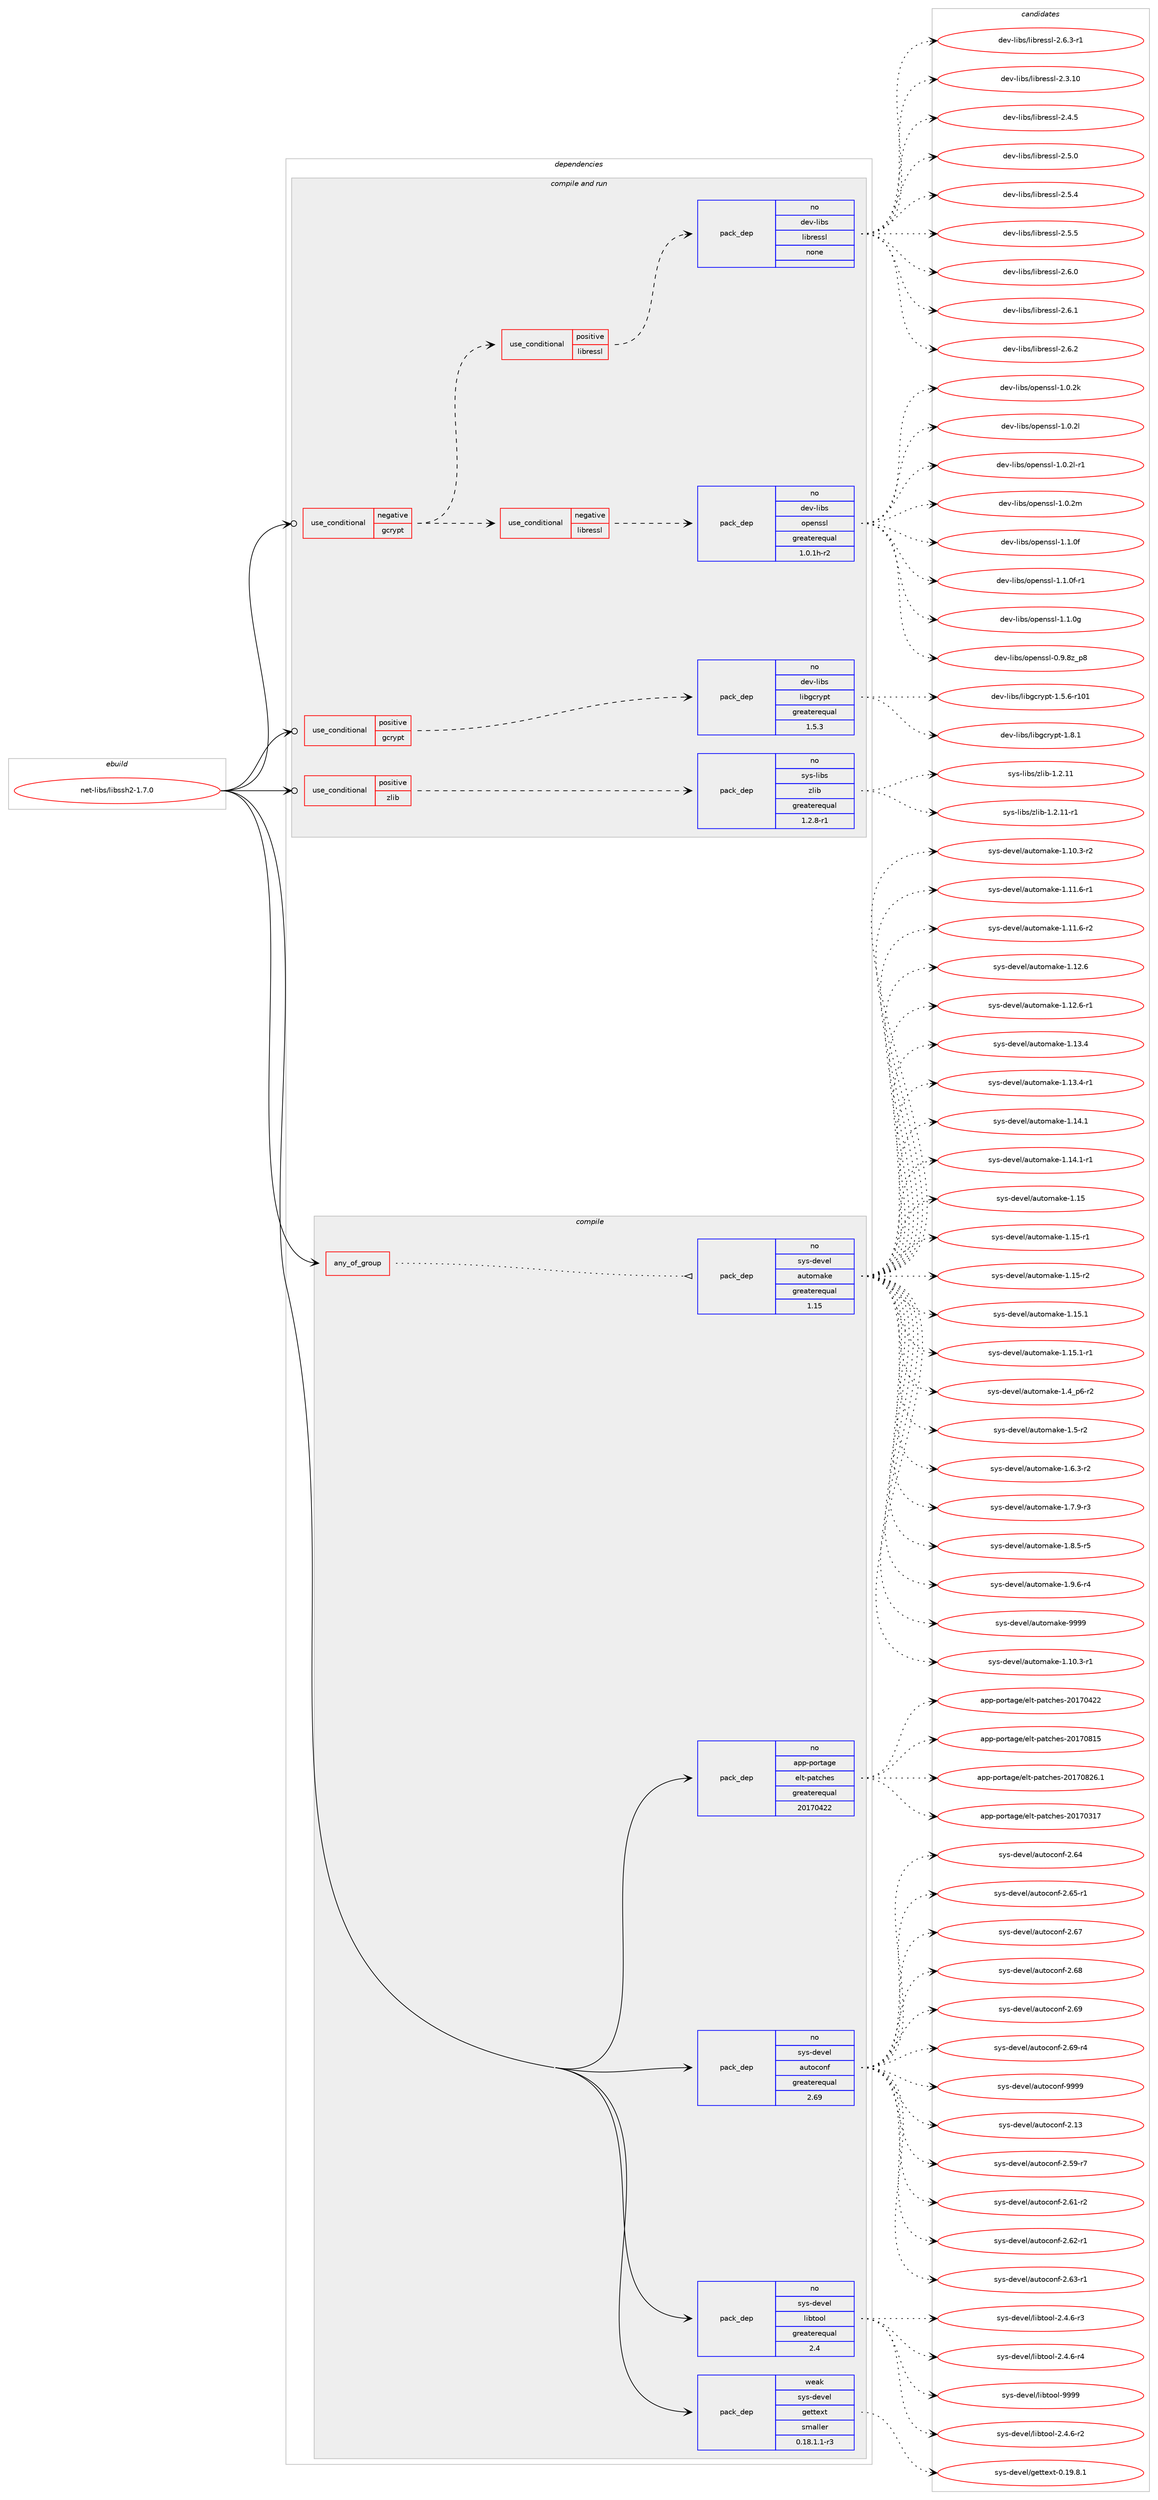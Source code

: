 digraph prolog {

# *************
# Graph options
# *************

newrank=true;
concentrate=true;
compound=true;
graph [rankdir=LR,fontname=Helvetica,fontsize=10,ranksep=1.5];#, ranksep=2.5, nodesep=0.2];
edge  [arrowhead=vee];
node  [fontname=Helvetica,fontsize=10];

# **********
# The ebuild
# **********

subgraph cluster_leftcol {
color=gray;
rank=same;
label=<<i>ebuild</i>>;
id [label="net-libs/libssh2-1.7.0", color=red, width=4, href="../net-libs/libssh2-1.7.0.svg"];
}

# ****************
# The dependencies
# ****************

subgraph cluster_midcol {
color=gray;
label=<<i>dependencies</i>>;
subgraph cluster_compile {
fillcolor="#eeeeee";
style=filled;
label=<<i>compile</i>>;
subgraph any6807 {
dependency418073 [label=<<TABLE BORDER="0" CELLBORDER="1" CELLSPACING="0" CELLPADDING="4"><TR><TD CELLPADDING="10">any_of_group</TD></TR></TABLE>>, shape=none, color=red];subgraph pack307691 {
dependency418074 [label=<<TABLE BORDER="0" CELLBORDER="1" CELLSPACING="0" CELLPADDING="4" WIDTH="220"><TR><TD ROWSPAN="6" CELLPADDING="30">pack_dep</TD></TR><TR><TD WIDTH="110">no</TD></TR><TR><TD>sys-devel</TD></TR><TR><TD>automake</TD></TR><TR><TD>greaterequal</TD></TR><TR><TD>1.15</TD></TR></TABLE>>, shape=none, color=blue];
}
dependency418073:e -> dependency418074:w [weight=20,style="dotted",arrowhead="oinv"];
}
id:e -> dependency418073:w [weight=20,style="solid",arrowhead="vee"];
subgraph pack307692 {
dependency418075 [label=<<TABLE BORDER="0" CELLBORDER="1" CELLSPACING="0" CELLPADDING="4" WIDTH="220"><TR><TD ROWSPAN="6" CELLPADDING="30">pack_dep</TD></TR><TR><TD WIDTH="110">no</TD></TR><TR><TD>app-portage</TD></TR><TR><TD>elt-patches</TD></TR><TR><TD>greaterequal</TD></TR><TR><TD>20170422</TD></TR></TABLE>>, shape=none, color=blue];
}
id:e -> dependency418075:w [weight=20,style="solid",arrowhead="vee"];
subgraph pack307693 {
dependency418076 [label=<<TABLE BORDER="0" CELLBORDER="1" CELLSPACING="0" CELLPADDING="4" WIDTH="220"><TR><TD ROWSPAN="6" CELLPADDING="30">pack_dep</TD></TR><TR><TD WIDTH="110">no</TD></TR><TR><TD>sys-devel</TD></TR><TR><TD>autoconf</TD></TR><TR><TD>greaterequal</TD></TR><TR><TD>2.69</TD></TR></TABLE>>, shape=none, color=blue];
}
id:e -> dependency418076:w [weight=20,style="solid",arrowhead="vee"];
subgraph pack307694 {
dependency418077 [label=<<TABLE BORDER="0" CELLBORDER="1" CELLSPACING="0" CELLPADDING="4" WIDTH="220"><TR><TD ROWSPAN="6" CELLPADDING="30">pack_dep</TD></TR><TR><TD WIDTH="110">no</TD></TR><TR><TD>sys-devel</TD></TR><TR><TD>libtool</TD></TR><TR><TD>greaterequal</TD></TR><TR><TD>2.4</TD></TR></TABLE>>, shape=none, color=blue];
}
id:e -> dependency418077:w [weight=20,style="solid",arrowhead="vee"];
subgraph pack307695 {
dependency418078 [label=<<TABLE BORDER="0" CELLBORDER="1" CELLSPACING="0" CELLPADDING="4" WIDTH="220"><TR><TD ROWSPAN="6" CELLPADDING="30">pack_dep</TD></TR><TR><TD WIDTH="110">weak</TD></TR><TR><TD>sys-devel</TD></TR><TR><TD>gettext</TD></TR><TR><TD>smaller</TD></TR><TR><TD>0.18.1.1-r3</TD></TR></TABLE>>, shape=none, color=blue];
}
id:e -> dependency418078:w [weight=20,style="solid",arrowhead="vee"];
}
subgraph cluster_compileandrun {
fillcolor="#eeeeee";
style=filled;
label=<<i>compile and run</i>>;
subgraph cond103383 {
dependency418079 [label=<<TABLE BORDER="0" CELLBORDER="1" CELLSPACING="0" CELLPADDING="4"><TR><TD ROWSPAN="3" CELLPADDING="10">use_conditional</TD></TR><TR><TD>negative</TD></TR><TR><TD>gcrypt</TD></TR></TABLE>>, shape=none, color=red];
subgraph cond103384 {
dependency418080 [label=<<TABLE BORDER="0" CELLBORDER="1" CELLSPACING="0" CELLPADDING="4"><TR><TD ROWSPAN="3" CELLPADDING="10">use_conditional</TD></TR><TR><TD>negative</TD></TR><TR><TD>libressl</TD></TR></TABLE>>, shape=none, color=red];
subgraph pack307696 {
dependency418081 [label=<<TABLE BORDER="0" CELLBORDER="1" CELLSPACING="0" CELLPADDING="4" WIDTH="220"><TR><TD ROWSPAN="6" CELLPADDING="30">pack_dep</TD></TR><TR><TD WIDTH="110">no</TD></TR><TR><TD>dev-libs</TD></TR><TR><TD>openssl</TD></TR><TR><TD>greaterequal</TD></TR><TR><TD>1.0.1h-r2</TD></TR></TABLE>>, shape=none, color=blue];
}
dependency418080:e -> dependency418081:w [weight=20,style="dashed",arrowhead="vee"];
}
dependency418079:e -> dependency418080:w [weight=20,style="dashed",arrowhead="vee"];
subgraph cond103385 {
dependency418082 [label=<<TABLE BORDER="0" CELLBORDER="1" CELLSPACING="0" CELLPADDING="4"><TR><TD ROWSPAN="3" CELLPADDING="10">use_conditional</TD></TR><TR><TD>positive</TD></TR><TR><TD>libressl</TD></TR></TABLE>>, shape=none, color=red];
subgraph pack307697 {
dependency418083 [label=<<TABLE BORDER="0" CELLBORDER="1" CELLSPACING="0" CELLPADDING="4" WIDTH="220"><TR><TD ROWSPAN="6" CELLPADDING="30">pack_dep</TD></TR><TR><TD WIDTH="110">no</TD></TR><TR><TD>dev-libs</TD></TR><TR><TD>libressl</TD></TR><TR><TD>none</TD></TR><TR><TD></TD></TR></TABLE>>, shape=none, color=blue];
}
dependency418082:e -> dependency418083:w [weight=20,style="dashed",arrowhead="vee"];
}
dependency418079:e -> dependency418082:w [weight=20,style="dashed",arrowhead="vee"];
}
id:e -> dependency418079:w [weight=20,style="solid",arrowhead="odotvee"];
subgraph cond103386 {
dependency418084 [label=<<TABLE BORDER="0" CELLBORDER="1" CELLSPACING="0" CELLPADDING="4"><TR><TD ROWSPAN="3" CELLPADDING="10">use_conditional</TD></TR><TR><TD>positive</TD></TR><TR><TD>gcrypt</TD></TR></TABLE>>, shape=none, color=red];
subgraph pack307698 {
dependency418085 [label=<<TABLE BORDER="0" CELLBORDER="1" CELLSPACING="0" CELLPADDING="4" WIDTH="220"><TR><TD ROWSPAN="6" CELLPADDING="30">pack_dep</TD></TR><TR><TD WIDTH="110">no</TD></TR><TR><TD>dev-libs</TD></TR><TR><TD>libgcrypt</TD></TR><TR><TD>greaterequal</TD></TR><TR><TD>1.5.3</TD></TR></TABLE>>, shape=none, color=blue];
}
dependency418084:e -> dependency418085:w [weight=20,style="dashed",arrowhead="vee"];
}
id:e -> dependency418084:w [weight=20,style="solid",arrowhead="odotvee"];
subgraph cond103387 {
dependency418086 [label=<<TABLE BORDER="0" CELLBORDER="1" CELLSPACING="0" CELLPADDING="4"><TR><TD ROWSPAN="3" CELLPADDING="10">use_conditional</TD></TR><TR><TD>positive</TD></TR><TR><TD>zlib</TD></TR></TABLE>>, shape=none, color=red];
subgraph pack307699 {
dependency418087 [label=<<TABLE BORDER="0" CELLBORDER="1" CELLSPACING="0" CELLPADDING="4" WIDTH="220"><TR><TD ROWSPAN="6" CELLPADDING="30">pack_dep</TD></TR><TR><TD WIDTH="110">no</TD></TR><TR><TD>sys-libs</TD></TR><TR><TD>zlib</TD></TR><TR><TD>greaterequal</TD></TR><TR><TD>1.2.8-r1</TD></TR></TABLE>>, shape=none, color=blue];
}
dependency418086:e -> dependency418087:w [weight=20,style="dashed",arrowhead="vee"];
}
id:e -> dependency418086:w [weight=20,style="solid",arrowhead="odotvee"];
}
subgraph cluster_run {
fillcolor="#eeeeee";
style=filled;
label=<<i>run</i>>;
}
}

# **************
# The candidates
# **************

subgraph cluster_choices {
rank=same;
color=gray;
label=<<i>candidates</i>>;

subgraph choice307691 {
color=black;
nodesep=1;
choice11512111545100101118101108479711711611110997107101454946494846514511449 [label="sys-devel/automake-1.10.3-r1", color=red, width=4,href="../sys-devel/automake-1.10.3-r1.svg"];
choice11512111545100101118101108479711711611110997107101454946494846514511450 [label="sys-devel/automake-1.10.3-r2", color=red, width=4,href="../sys-devel/automake-1.10.3-r2.svg"];
choice11512111545100101118101108479711711611110997107101454946494946544511449 [label="sys-devel/automake-1.11.6-r1", color=red, width=4,href="../sys-devel/automake-1.11.6-r1.svg"];
choice11512111545100101118101108479711711611110997107101454946494946544511450 [label="sys-devel/automake-1.11.6-r2", color=red, width=4,href="../sys-devel/automake-1.11.6-r2.svg"];
choice1151211154510010111810110847971171161111099710710145494649504654 [label="sys-devel/automake-1.12.6", color=red, width=4,href="../sys-devel/automake-1.12.6.svg"];
choice11512111545100101118101108479711711611110997107101454946495046544511449 [label="sys-devel/automake-1.12.6-r1", color=red, width=4,href="../sys-devel/automake-1.12.6-r1.svg"];
choice1151211154510010111810110847971171161111099710710145494649514652 [label="sys-devel/automake-1.13.4", color=red, width=4,href="../sys-devel/automake-1.13.4.svg"];
choice11512111545100101118101108479711711611110997107101454946495146524511449 [label="sys-devel/automake-1.13.4-r1", color=red, width=4,href="../sys-devel/automake-1.13.4-r1.svg"];
choice1151211154510010111810110847971171161111099710710145494649524649 [label="sys-devel/automake-1.14.1", color=red, width=4,href="../sys-devel/automake-1.14.1.svg"];
choice11512111545100101118101108479711711611110997107101454946495246494511449 [label="sys-devel/automake-1.14.1-r1", color=red, width=4,href="../sys-devel/automake-1.14.1-r1.svg"];
choice115121115451001011181011084797117116111109971071014549464953 [label="sys-devel/automake-1.15", color=red, width=4,href="../sys-devel/automake-1.15.svg"];
choice1151211154510010111810110847971171161111099710710145494649534511449 [label="sys-devel/automake-1.15-r1", color=red, width=4,href="../sys-devel/automake-1.15-r1.svg"];
choice1151211154510010111810110847971171161111099710710145494649534511450 [label="sys-devel/automake-1.15-r2", color=red, width=4,href="../sys-devel/automake-1.15-r2.svg"];
choice1151211154510010111810110847971171161111099710710145494649534649 [label="sys-devel/automake-1.15.1", color=red, width=4,href="../sys-devel/automake-1.15.1.svg"];
choice11512111545100101118101108479711711611110997107101454946495346494511449 [label="sys-devel/automake-1.15.1-r1", color=red, width=4,href="../sys-devel/automake-1.15.1-r1.svg"];
choice115121115451001011181011084797117116111109971071014549465295112544511450 [label="sys-devel/automake-1.4_p6-r2", color=red, width=4,href="../sys-devel/automake-1.4_p6-r2.svg"];
choice11512111545100101118101108479711711611110997107101454946534511450 [label="sys-devel/automake-1.5-r2", color=red, width=4,href="../sys-devel/automake-1.5-r2.svg"];
choice115121115451001011181011084797117116111109971071014549465446514511450 [label="sys-devel/automake-1.6.3-r2", color=red, width=4,href="../sys-devel/automake-1.6.3-r2.svg"];
choice115121115451001011181011084797117116111109971071014549465546574511451 [label="sys-devel/automake-1.7.9-r3", color=red, width=4,href="../sys-devel/automake-1.7.9-r3.svg"];
choice115121115451001011181011084797117116111109971071014549465646534511453 [label="sys-devel/automake-1.8.5-r5", color=red, width=4,href="../sys-devel/automake-1.8.5-r5.svg"];
choice115121115451001011181011084797117116111109971071014549465746544511452 [label="sys-devel/automake-1.9.6-r4", color=red, width=4,href="../sys-devel/automake-1.9.6-r4.svg"];
choice115121115451001011181011084797117116111109971071014557575757 [label="sys-devel/automake-9999", color=red, width=4,href="../sys-devel/automake-9999.svg"];
dependency418074:e -> choice11512111545100101118101108479711711611110997107101454946494846514511449:w [style=dotted,weight="100"];
dependency418074:e -> choice11512111545100101118101108479711711611110997107101454946494846514511450:w [style=dotted,weight="100"];
dependency418074:e -> choice11512111545100101118101108479711711611110997107101454946494946544511449:w [style=dotted,weight="100"];
dependency418074:e -> choice11512111545100101118101108479711711611110997107101454946494946544511450:w [style=dotted,weight="100"];
dependency418074:e -> choice1151211154510010111810110847971171161111099710710145494649504654:w [style=dotted,weight="100"];
dependency418074:e -> choice11512111545100101118101108479711711611110997107101454946495046544511449:w [style=dotted,weight="100"];
dependency418074:e -> choice1151211154510010111810110847971171161111099710710145494649514652:w [style=dotted,weight="100"];
dependency418074:e -> choice11512111545100101118101108479711711611110997107101454946495146524511449:w [style=dotted,weight="100"];
dependency418074:e -> choice1151211154510010111810110847971171161111099710710145494649524649:w [style=dotted,weight="100"];
dependency418074:e -> choice11512111545100101118101108479711711611110997107101454946495246494511449:w [style=dotted,weight="100"];
dependency418074:e -> choice115121115451001011181011084797117116111109971071014549464953:w [style=dotted,weight="100"];
dependency418074:e -> choice1151211154510010111810110847971171161111099710710145494649534511449:w [style=dotted,weight="100"];
dependency418074:e -> choice1151211154510010111810110847971171161111099710710145494649534511450:w [style=dotted,weight="100"];
dependency418074:e -> choice1151211154510010111810110847971171161111099710710145494649534649:w [style=dotted,weight="100"];
dependency418074:e -> choice11512111545100101118101108479711711611110997107101454946495346494511449:w [style=dotted,weight="100"];
dependency418074:e -> choice115121115451001011181011084797117116111109971071014549465295112544511450:w [style=dotted,weight="100"];
dependency418074:e -> choice11512111545100101118101108479711711611110997107101454946534511450:w [style=dotted,weight="100"];
dependency418074:e -> choice115121115451001011181011084797117116111109971071014549465446514511450:w [style=dotted,weight="100"];
dependency418074:e -> choice115121115451001011181011084797117116111109971071014549465546574511451:w [style=dotted,weight="100"];
dependency418074:e -> choice115121115451001011181011084797117116111109971071014549465646534511453:w [style=dotted,weight="100"];
dependency418074:e -> choice115121115451001011181011084797117116111109971071014549465746544511452:w [style=dotted,weight="100"];
dependency418074:e -> choice115121115451001011181011084797117116111109971071014557575757:w [style=dotted,weight="100"];
}
subgraph choice307692 {
color=black;
nodesep=1;
choice97112112451121111141169710310147101108116451129711699104101115455048495548514955 [label="app-portage/elt-patches-20170317", color=red, width=4,href="../app-portage/elt-patches-20170317.svg"];
choice97112112451121111141169710310147101108116451129711699104101115455048495548525050 [label="app-portage/elt-patches-20170422", color=red, width=4,href="../app-portage/elt-patches-20170422.svg"];
choice97112112451121111141169710310147101108116451129711699104101115455048495548564953 [label="app-portage/elt-patches-20170815", color=red, width=4,href="../app-portage/elt-patches-20170815.svg"];
choice971121124511211111411697103101471011081164511297116991041011154550484955485650544649 [label="app-portage/elt-patches-20170826.1", color=red, width=4,href="../app-portage/elt-patches-20170826.1.svg"];
dependency418075:e -> choice97112112451121111141169710310147101108116451129711699104101115455048495548514955:w [style=dotted,weight="100"];
dependency418075:e -> choice97112112451121111141169710310147101108116451129711699104101115455048495548525050:w [style=dotted,weight="100"];
dependency418075:e -> choice97112112451121111141169710310147101108116451129711699104101115455048495548564953:w [style=dotted,weight="100"];
dependency418075:e -> choice971121124511211111411697103101471011081164511297116991041011154550484955485650544649:w [style=dotted,weight="100"];
}
subgraph choice307693 {
color=black;
nodesep=1;
choice115121115451001011181011084797117116111991111101024550464951 [label="sys-devel/autoconf-2.13", color=red, width=4,href="../sys-devel/autoconf-2.13.svg"];
choice1151211154510010111810110847971171161119911111010245504653574511455 [label="sys-devel/autoconf-2.59-r7", color=red, width=4,href="../sys-devel/autoconf-2.59-r7.svg"];
choice1151211154510010111810110847971171161119911111010245504654494511450 [label="sys-devel/autoconf-2.61-r2", color=red, width=4,href="../sys-devel/autoconf-2.61-r2.svg"];
choice1151211154510010111810110847971171161119911111010245504654504511449 [label="sys-devel/autoconf-2.62-r1", color=red, width=4,href="../sys-devel/autoconf-2.62-r1.svg"];
choice1151211154510010111810110847971171161119911111010245504654514511449 [label="sys-devel/autoconf-2.63-r1", color=red, width=4,href="../sys-devel/autoconf-2.63-r1.svg"];
choice115121115451001011181011084797117116111991111101024550465452 [label="sys-devel/autoconf-2.64", color=red, width=4,href="../sys-devel/autoconf-2.64.svg"];
choice1151211154510010111810110847971171161119911111010245504654534511449 [label="sys-devel/autoconf-2.65-r1", color=red, width=4,href="../sys-devel/autoconf-2.65-r1.svg"];
choice115121115451001011181011084797117116111991111101024550465455 [label="sys-devel/autoconf-2.67", color=red, width=4,href="../sys-devel/autoconf-2.67.svg"];
choice115121115451001011181011084797117116111991111101024550465456 [label="sys-devel/autoconf-2.68", color=red, width=4,href="../sys-devel/autoconf-2.68.svg"];
choice115121115451001011181011084797117116111991111101024550465457 [label="sys-devel/autoconf-2.69", color=red, width=4,href="../sys-devel/autoconf-2.69.svg"];
choice1151211154510010111810110847971171161119911111010245504654574511452 [label="sys-devel/autoconf-2.69-r4", color=red, width=4,href="../sys-devel/autoconf-2.69-r4.svg"];
choice115121115451001011181011084797117116111991111101024557575757 [label="sys-devel/autoconf-9999", color=red, width=4,href="../sys-devel/autoconf-9999.svg"];
dependency418076:e -> choice115121115451001011181011084797117116111991111101024550464951:w [style=dotted,weight="100"];
dependency418076:e -> choice1151211154510010111810110847971171161119911111010245504653574511455:w [style=dotted,weight="100"];
dependency418076:e -> choice1151211154510010111810110847971171161119911111010245504654494511450:w [style=dotted,weight="100"];
dependency418076:e -> choice1151211154510010111810110847971171161119911111010245504654504511449:w [style=dotted,weight="100"];
dependency418076:e -> choice1151211154510010111810110847971171161119911111010245504654514511449:w [style=dotted,weight="100"];
dependency418076:e -> choice115121115451001011181011084797117116111991111101024550465452:w [style=dotted,weight="100"];
dependency418076:e -> choice1151211154510010111810110847971171161119911111010245504654534511449:w [style=dotted,weight="100"];
dependency418076:e -> choice115121115451001011181011084797117116111991111101024550465455:w [style=dotted,weight="100"];
dependency418076:e -> choice115121115451001011181011084797117116111991111101024550465456:w [style=dotted,weight="100"];
dependency418076:e -> choice115121115451001011181011084797117116111991111101024550465457:w [style=dotted,weight="100"];
dependency418076:e -> choice1151211154510010111810110847971171161119911111010245504654574511452:w [style=dotted,weight="100"];
dependency418076:e -> choice115121115451001011181011084797117116111991111101024557575757:w [style=dotted,weight="100"];
}
subgraph choice307694 {
color=black;
nodesep=1;
choice1151211154510010111810110847108105981161111111084550465246544511450 [label="sys-devel/libtool-2.4.6-r2", color=red, width=4,href="../sys-devel/libtool-2.4.6-r2.svg"];
choice1151211154510010111810110847108105981161111111084550465246544511451 [label="sys-devel/libtool-2.4.6-r3", color=red, width=4,href="../sys-devel/libtool-2.4.6-r3.svg"];
choice1151211154510010111810110847108105981161111111084550465246544511452 [label="sys-devel/libtool-2.4.6-r4", color=red, width=4,href="../sys-devel/libtool-2.4.6-r4.svg"];
choice1151211154510010111810110847108105981161111111084557575757 [label="sys-devel/libtool-9999", color=red, width=4,href="../sys-devel/libtool-9999.svg"];
dependency418077:e -> choice1151211154510010111810110847108105981161111111084550465246544511450:w [style=dotted,weight="100"];
dependency418077:e -> choice1151211154510010111810110847108105981161111111084550465246544511451:w [style=dotted,weight="100"];
dependency418077:e -> choice1151211154510010111810110847108105981161111111084550465246544511452:w [style=dotted,weight="100"];
dependency418077:e -> choice1151211154510010111810110847108105981161111111084557575757:w [style=dotted,weight="100"];
}
subgraph choice307695 {
color=black;
nodesep=1;
choice1151211154510010111810110847103101116116101120116454846495746564649 [label="sys-devel/gettext-0.19.8.1", color=red, width=4,href="../sys-devel/gettext-0.19.8.1.svg"];
dependency418078:e -> choice1151211154510010111810110847103101116116101120116454846495746564649:w [style=dotted,weight="100"];
}
subgraph choice307696 {
color=black;
nodesep=1;
choice1001011184510810598115471111121011101151151084548465746561229511256 [label="dev-libs/openssl-0.9.8z_p8", color=red, width=4,href="../dev-libs/openssl-0.9.8z_p8.svg"];
choice100101118451081059811547111112101110115115108454946484650107 [label="dev-libs/openssl-1.0.2k", color=red, width=4,href="../dev-libs/openssl-1.0.2k.svg"];
choice100101118451081059811547111112101110115115108454946484650108 [label="dev-libs/openssl-1.0.2l", color=red, width=4,href="../dev-libs/openssl-1.0.2l.svg"];
choice1001011184510810598115471111121011101151151084549464846501084511449 [label="dev-libs/openssl-1.0.2l-r1", color=red, width=4,href="../dev-libs/openssl-1.0.2l-r1.svg"];
choice100101118451081059811547111112101110115115108454946484650109 [label="dev-libs/openssl-1.0.2m", color=red, width=4,href="../dev-libs/openssl-1.0.2m.svg"];
choice100101118451081059811547111112101110115115108454946494648102 [label="dev-libs/openssl-1.1.0f", color=red, width=4,href="../dev-libs/openssl-1.1.0f.svg"];
choice1001011184510810598115471111121011101151151084549464946481024511449 [label="dev-libs/openssl-1.1.0f-r1", color=red, width=4,href="../dev-libs/openssl-1.1.0f-r1.svg"];
choice100101118451081059811547111112101110115115108454946494648103 [label="dev-libs/openssl-1.1.0g", color=red, width=4,href="../dev-libs/openssl-1.1.0g.svg"];
dependency418081:e -> choice1001011184510810598115471111121011101151151084548465746561229511256:w [style=dotted,weight="100"];
dependency418081:e -> choice100101118451081059811547111112101110115115108454946484650107:w [style=dotted,weight="100"];
dependency418081:e -> choice100101118451081059811547111112101110115115108454946484650108:w [style=dotted,weight="100"];
dependency418081:e -> choice1001011184510810598115471111121011101151151084549464846501084511449:w [style=dotted,weight="100"];
dependency418081:e -> choice100101118451081059811547111112101110115115108454946484650109:w [style=dotted,weight="100"];
dependency418081:e -> choice100101118451081059811547111112101110115115108454946494648102:w [style=dotted,weight="100"];
dependency418081:e -> choice1001011184510810598115471111121011101151151084549464946481024511449:w [style=dotted,weight="100"];
dependency418081:e -> choice100101118451081059811547111112101110115115108454946494648103:w [style=dotted,weight="100"];
}
subgraph choice307697 {
color=black;
nodesep=1;
choice1001011184510810598115471081059811410111511510845504651464948 [label="dev-libs/libressl-2.3.10", color=red, width=4,href="../dev-libs/libressl-2.3.10.svg"];
choice10010111845108105981154710810598114101115115108455046524653 [label="dev-libs/libressl-2.4.5", color=red, width=4,href="../dev-libs/libressl-2.4.5.svg"];
choice10010111845108105981154710810598114101115115108455046534648 [label="dev-libs/libressl-2.5.0", color=red, width=4,href="../dev-libs/libressl-2.5.0.svg"];
choice10010111845108105981154710810598114101115115108455046534652 [label="dev-libs/libressl-2.5.4", color=red, width=4,href="../dev-libs/libressl-2.5.4.svg"];
choice10010111845108105981154710810598114101115115108455046534653 [label="dev-libs/libressl-2.5.5", color=red, width=4,href="../dev-libs/libressl-2.5.5.svg"];
choice10010111845108105981154710810598114101115115108455046544648 [label="dev-libs/libressl-2.6.0", color=red, width=4,href="../dev-libs/libressl-2.6.0.svg"];
choice10010111845108105981154710810598114101115115108455046544649 [label="dev-libs/libressl-2.6.1", color=red, width=4,href="../dev-libs/libressl-2.6.1.svg"];
choice10010111845108105981154710810598114101115115108455046544650 [label="dev-libs/libressl-2.6.2", color=red, width=4,href="../dev-libs/libressl-2.6.2.svg"];
choice100101118451081059811547108105981141011151151084550465446514511449 [label="dev-libs/libressl-2.6.3-r1", color=red, width=4,href="../dev-libs/libressl-2.6.3-r1.svg"];
dependency418083:e -> choice1001011184510810598115471081059811410111511510845504651464948:w [style=dotted,weight="100"];
dependency418083:e -> choice10010111845108105981154710810598114101115115108455046524653:w [style=dotted,weight="100"];
dependency418083:e -> choice10010111845108105981154710810598114101115115108455046534648:w [style=dotted,weight="100"];
dependency418083:e -> choice10010111845108105981154710810598114101115115108455046534652:w [style=dotted,weight="100"];
dependency418083:e -> choice10010111845108105981154710810598114101115115108455046534653:w [style=dotted,weight="100"];
dependency418083:e -> choice10010111845108105981154710810598114101115115108455046544648:w [style=dotted,weight="100"];
dependency418083:e -> choice10010111845108105981154710810598114101115115108455046544649:w [style=dotted,weight="100"];
dependency418083:e -> choice10010111845108105981154710810598114101115115108455046544650:w [style=dotted,weight="100"];
dependency418083:e -> choice100101118451081059811547108105981141011151151084550465446514511449:w [style=dotted,weight="100"];
}
subgraph choice307698 {
color=black;
nodesep=1;
choice100101118451081059811547108105981039911412111211645494653465445114494849 [label="dev-libs/libgcrypt-1.5.6-r101", color=red, width=4,href="../dev-libs/libgcrypt-1.5.6-r101.svg"];
choice1001011184510810598115471081059810399114121112116454946564649 [label="dev-libs/libgcrypt-1.8.1", color=red, width=4,href="../dev-libs/libgcrypt-1.8.1.svg"];
dependency418085:e -> choice100101118451081059811547108105981039911412111211645494653465445114494849:w [style=dotted,weight="100"];
dependency418085:e -> choice1001011184510810598115471081059810399114121112116454946564649:w [style=dotted,weight="100"];
}
subgraph choice307699 {
color=black;
nodesep=1;
choice1151211154510810598115471221081059845494650464949 [label="sys-libs/zlib-1.2.11", color=red, width=4,href="../sys-libs/zlib-1.2.11.svg"];
choice11512111545108105981154712210810598454946504649494511449 [label="sys-libs/zlib-1.2.11-r1", color=red, width=4,href="../sys-libs/zlib-1.2.11-r1.svg"];
dependency418087:e -> choice1151211154510810598115471221081059845494650464949:w [style=dotted,weight="100"];
dependency418087:e -> choice11512111545108105981154712210810598454946504649494511449:w [style=dotted,weight="100"];
}
}

}
